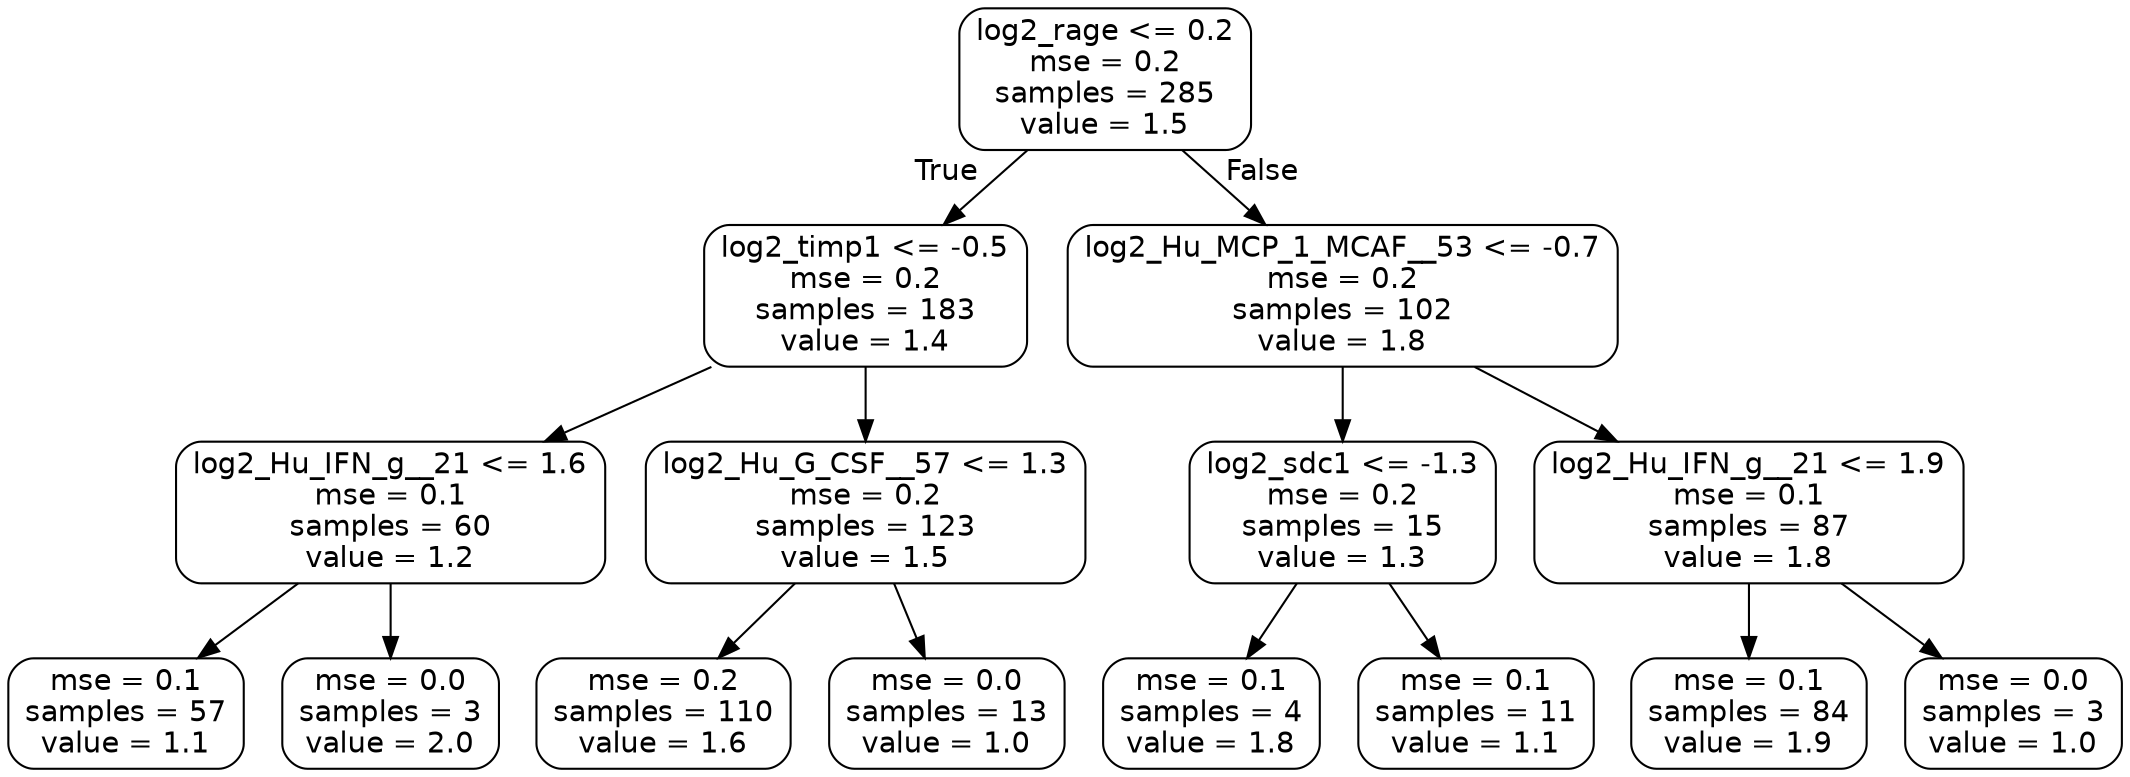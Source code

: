 digraph Tree {
node [shape=box, style="rounded", color="black", fontname=helvetica] ;
edge [fontname=helvetica] ;
0 [label="log2_rage <= 0.2\nmse = 0.2\nsamples = 285\nvalue = 1.5"] ;
1 [label="log2_timp1 <= -0.5\nmse = 0.2\nsamples = 183\nvalue = 1.4"] ;
0 -> 1 [labeldistance=2.5, labelangle=45, headlabel="True"] ;
2 [label="log2_Hu_IFN_g__21 <= 1.6\nmse = 0.1\nsamples = 60\nvalue = 1.2"] ;
1 -> 2 ;
3 [label="mse = 0.1\nsamples = 57\nvalue = 1.1"] ;
2 -> 3 ;
4 [label="mse = 0.0\nsamples = 3\nvalue = 2.0"] ;
2 -> 4 ;
5 [label="log2_Hu_G_CSF__57 <= 1.3\nmse = 0.2\nsamples = 123\nvalue = 1.5"] ;
1 -> 5 ;
6 [label="mse = 0.2\nsamples = 110\nvalue = 1.6"] ;
5 -> 6 ;
7 [label="mse = 0.0\nsamples = 13\nvalue = 1.0"] ;
5 -> 7 ;
8 [label="log2_Hu_MCP_1_MCAF__53 <= -0.7\nmse = 0.2\nsamples = 102\nvalue = 1.8"] ;
0 -> 8 [labeldistance=2.5, labelangle=-45, headlabel="False"] ;
9 [label="log2_sdc1 <= -1.3\nmse = 0.2\nsamples = 15\nvalue = 1.3"] ;
8 -> 9 ;
10 [label="mse = 0.1\nsamples = 4\nvalue = 1.8"] ;
9 -> 10 ;
11 [label="mse = 0.1\nsamples = 11\nvalue = 1.1"] ;
9 -> 11 ;
12 [label="log2_Hu_IFN_g__21 <= 1.9\nmse = 0.1\nsamples = 87\nvalue = 1.8"] ;
8 -> 12 ;
13 [label="mse = 0.1\nsamples = 84\nvalue = 1.9"] ;
12 -> 13 ;
14 [label="mse = 0.0\nsamples = 3\nvalue = 1.0"] ;
12 -> 14 ;
}